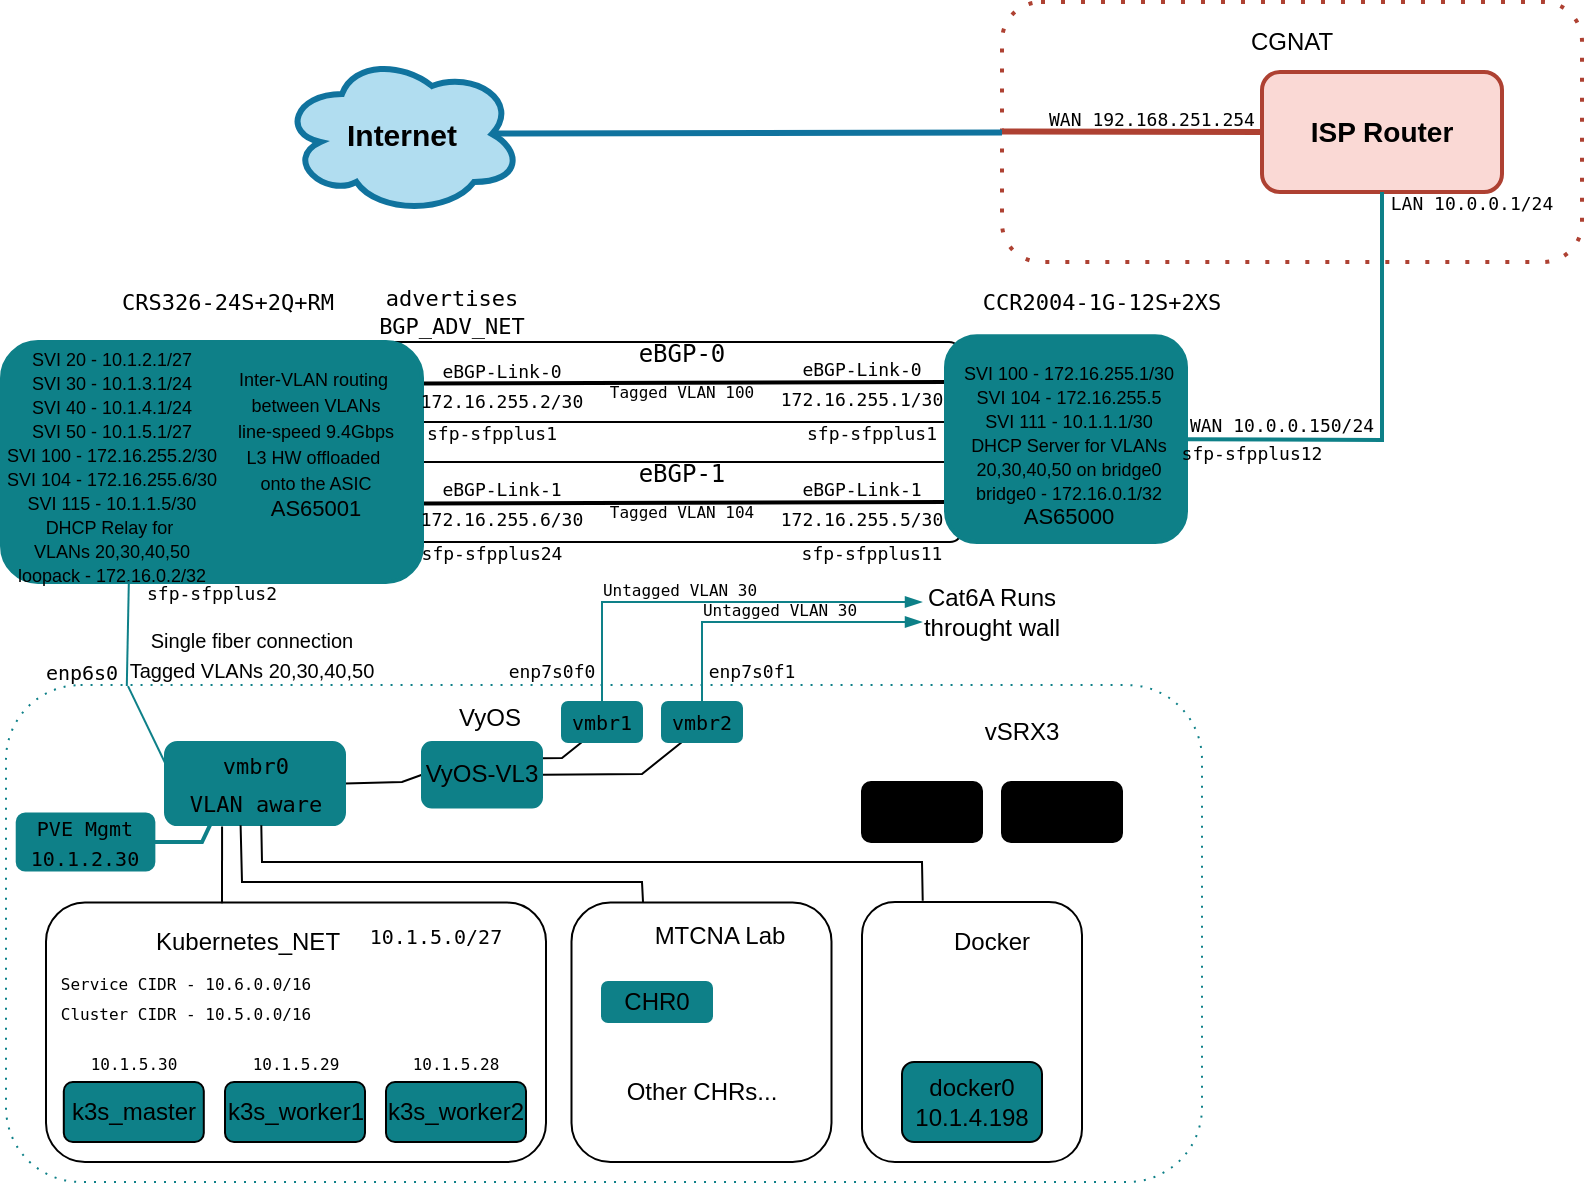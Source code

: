 <mxfile version="28.1.1">
  <diagram name="Page-1" id="laLs3gU-Ayf5YXLH03XQ">
    <mxGraphModel dx="776" dy="1595" grid="1" gridSize="10" guides="0" tooltips="1" connect="1" arrows="1" fold="1" page="1" pageScale="1" pageWidth="850" pageHeight="1100" background="none" math="0" shadow="0">
      <root>
        <mxCell id="0" />
        <mxCell id="1" parent="0" />
        <mxCell id="ZiTYzqAb13dxJsLZ45qU-29" value="" style="rounded=1;whiteSpace=wrap;html=1;fillColor=none;dashed=1;dashPattern=1 4;strokeColor=light-dark(#0E8088,#E57000);strokeWidth=1;" parent="1" vertex="1">
          <mxGeometry x="12" y="321.54" width="598" height="248.46" as="geometry" />
        </mxCell>
        <mxCell id="ewNHrJoe2mIzZIBrIk2k-1" value="" style="rounded=1;whiteSpace=wrap;html=1;fillColor=none;strokeColor=light-dark(#000000,#E00B43);strokeWidth=1;fillStyle=dashed;gradientColor=light-dark(#000000,#99004D);gradientDirection=south;" parent="1" vertex="1">
          <mxGeometry x="199.5" y="150" width="290" height="40" as="geometry" />
        </mxCell>
        <mxCell id="gYZSwurcLsUrWzZZYaKs-4" value="" style="endArrow=none;html=1;rounded=0;exitX=1;exitY=0.5;exitDx=0;exitDy=0;entryX=0;entryY=0.5;entryDx=0;entryDy=0;fillColor=#b0e3e6;strokeColor=light-dark(#000000,#D4006B);strokeWidth=2;" parent="1" edge="1">
          <mxGeometry width="50" height="50" relative="1" as="geometry">
            <mxPoint x="220" y="230.79" as="sourcePoint" />
            <mxPoint x="482" y="230" as="targetPoint" />
          </mxGeometry>
        </mxCell>
        <mxCell id="gYZSwurcLsUrWzZZYaKs-1" value="" style="rounded=1;whiteSpace=wrap;html=1;fillColor=none;strokeColor=light-dark(#000000,#E00B43);strokeWidth=1;fillStyle=dashed;gradientColor=light-dark(#000000,#99004D);gradientDirection=south;" parent="1" vertex="1">
          <mxGeometry x="210" y="210" width="280" height="40" as="geometry" />
        </mxCell>
        <mxCell id="x-1SdIw39Kcp-OfrpAiy-40" value="" style="rounded=1;whiteSpace=wrap;html=1;fillColor=none;strokeColor=light-dark(#000000,#4C0099);" parent="1" vertex="1">
          <mxGeometry x="294.75" y="430.27" width="130" height="129.73" as="geometry" />
        </mxCell>
        <mxCell id="ZiTYzqAb13dxJsLZ45qU-24" value="" style="endArrow=none;html=1;rounded=0;exitX=1;exitY=0.5;exitDx=0;exitDy=0;entryX=0;entryY=0.5;entryDx=0;entryDy=0;fillColor=#b0e3e6;strokeColor=light-dark(#000000,#D4006B);strokeWidth=2;" parent="1" edge="1">
          <mxGeometry width="50" height="50" relative="1" as="geometry">
            <mxPoint x="220" y="170.79" as="sourcePoint" />
            <mxPoint x="482" y="170.0" as="targetPoint" />
          </mxGeometry>
        </mxCell>
        <mxCell id="ZiTYzqAb13dxJsLZ45qU-4" value="" style="rounded=1;whiteSpace=wrap;html=1;fillColor=none;dashed=1;dashPattern=1 4;strokeColor=light-dark(#AE4132,#2020CC);strokeWidth=2;" parent="1" vertex="1">
          <mxGeometry x="510" y="-20" width="290" height="130" as="geometry" />
        </mxCell>
        <mxCell id="ZiTYzqAb13dxJsLZ45qU-1" value="&lt;b&gt;&lt;font style=&quot;font-size: 15px;&quot;&gt;Internet&lt;/font&gt;&lt;/b&gt;" style="ellipse;shape=cloud;whiteSpace=wrap;html=1;fillColor=#b1ddf0;strokeColor=#10739e;strokeWidth=3;" parent="1" vertex="1">
          <mxGeometry x="150" y="6" width="120" height="80" as="geometry" />
        </mxCell>
        <mxCell id="ZiTYzqAb13dxJsLZ45qU-3" value="&lt;b&gt;&lt;font style=&quot;font-size: 14px;&quot;&gt;ISP Router&lt;/font&gt;&lt;/b&gt;" style="rounded=1;whiteSpace=wrap;html=1;fillColor=light-dark(#FAD9D5,#00004F);strokeColor=light-dark(#AE4132,#2020CC);strokeWidth=2;glass=0;" parent="1" vertex="1">
          <mxGeometry x="640" y="15" width="120" height="60" as="geometry" />
        </mxCell>
        <mxCell id="ZiTYzqAb13dxJsLZ45qU-5" value="CGNAT" style="text;html=1;align=center;verticalAlign=middle;whiteSpace=wrap;rounded=0;fillColor=none;strokeColor=none;" parent="1" vertex="1">
          <mxGeometry x="620" y="-20" width="70" height="40" as="geometry" />
        </mxCell>
        <mxCell id="ZiTYzqAb13dxJsLZ45qU-6" value="" style="endArrow=none;html=1;rounded=0;exitX=0.875;exitY=0.5;exitDx=0;exitDy=0;exitPerimeter=0;fillColor=#b1ddf0;strokeColor=#10739e;strokeWidth=3;" parent="1" target="ZiTYzqAb13dxJsLZ45qU-4" edge="1">
          <mxGeometry width="50" height="50" relative="1" as="geometry">
            <mxPoint x="255" y="45.79" as="sourcePoint" />
            <mxPoint x="470" y="95.79" as="targetPoint" />
          </mxGeometry>
        </mxCell>
        <mxCell id="ZiTYzqAb13dxJsLZ45qU-7" value="" style="endArrow=none;html=1;rounded=0;exitX=0.875;exitY=0.5;exitDx=0;exitDy=0;exitPerimeter=0;fillColor=#fad9d5;strokeColor=light-dark(#AE4132,#2020CC);strokeWidth=3;entryX=0;entryY=0.5;entryDx=0;entryDy=0;" parent="1" target="ZiTYzqAb13dxJsLZ45qU-3" edge="1">
          <mxGeometry width="50" height="50" relative="1" as="geometry">
            <mxPoint x="510" y="44.76" as="sourcePoint" />
            <mxPoint x="615" y="44.76" as="targetPoint" />
          </mxGeometry>
        </mxCell>
        <mxCell id="ZiTYzqAb13dxJsLZ45qU-8" value="&lt;pre&gt;&lt;font style=&quot;font-size: 9px;&quot;&gt;WAN 192.168.251.254&lt;/font&gt;&lt;/pre&gt;" style="text;html=1;align=center;verticalAlign=middle;whiteSpace=wrap;rounded=0;" parent="1" vertex="1">
          <mxGeometry x="530" y="30" width="110" height="15" as="geometry" />
        </mxCell>
        <mxCell id="ZiTYzqAb13dxJsLZ45qU-9" value="&lt;pre&gt;&lt;font style=&quot;font-size: 9px;&quot;&gt;LAN 10.0.0.1/24&lt;/font&gt;&lt;/pre&gt;" style="text;html=1;align=center;verticalAlign=middle;whiteSpace=wrap;rounded=0;" parent="1" vertex="1">
          <mxGeometry x="700" y="70" width="90" height="20" as="geometry" />
        </mxCell>
        <mxCell id="ZiTYzqAb13dxJsLZ45qU-10" value="" style="endArrow=none;html=1;rounded=0;fillColor=#b0e3e6;strokeColor=light-dark(#0E8088,#FFFFFF);strokeWidth=2;exitX=1;exitY=0.5;exitDx=0;exitDy=0;entryX=0.5;entryY=1;entryDx=0;entryDy=0;" parent="1" source="ZiTYzqAb13dxJsLZ45qU-11" target="ZiTYzqAb13dxJsLZ45qU-3" edge="1">
          <mxGeometry width="50" height="50" relative="1" as="geometry">
            <mxPoint x="542" y="149.21" as="sourcePoint" />
            <mxPoint x="682" y="45" as="targetPoint" />
            <Array as="points">
              <mxPoint x="700" y="199" />
            </Array>
          </mxGeometry>
        </mxCell>
        <mxCell id="ZiTYzqAb13dxJsLZ45qU-11" value="" style="rounded=1;whiteSpace=wrap;html=1;fillColor=light-dark(#0E8088,#121211);strokeColor=light-dark(#0E8088,#293239);strokeWidth=2;glass=0;" parent="1" vertex="1">
          <mxGeometry x="482" y="147.17" width="120" height="102.83" as="geometry" />
        </mxCell>
        <mxCell id="ZiTYzqAb13dxJsLZ45qU-13" value="&lt;pre&gt;&lt;font style=&quot;font-size: 9px;&quot;&gt;WAN 10.0.0.150/24&lt;/font&gt;&lt;/pre&gt;" style="text;html=1;align=center;verticalAlign=middle;whiteSpace=wrap;rounded=0;fillColor=none;strokeColor=none;" parent="1" vertex="1">
          <mxGeometry x="605" y="186" width="90" height="10" as="geometry" />
        </mxCell>
        <mxCell id="ZiTYzqAb13dxJsLZ45qU-19" value="" style="rounded=1;whiteSpace=wrap;html=1;fillColor=light-dark(#0E8088,#121211);strokeColor=light-dark(#0E8088,#293239);strokeWidth=2;glass=0;" parent="1" vertex="1">
          <mxGeometry x="10" y="150" width="210" height="120" as="geometry" />
        </mxCell>
        <mxCell id="ZiTYzqAb13dxJsLZ45qU-22" value="&lt;div style=&quot;line-height: 100%;&quot;&gt;&lt;div&gt;&lt;font style=&quot;font-size: 9px; line-height: 100%;&quot;&gt;SVI 100 - 172.16.255.1/30&lt;/font&gt;&lt;/div&gt;&lt;div&gt;&lt;font style=&quot;font-size: 9px; line-height: 100%;&quot;&gt;SVI 104 - 172.16.255.5&lt;/font&gt;&lt;/div&gt;&lt;div&gt;&lt;font style=&quot;font-size: 9px; line-height: 100%;&quot;&gt;SVI 111 - 10.1.1.1/30&lt;/font&gt;&lt;/div&gt;&lt;div&gt;&lt;font style=&quot;font-size: 9px; line-height: 100%;&quot;&gt;DHCP Server for VLANs 20,30,40&lt;font&gt;,50 on bridge0&lt;/font&gt;&lt;/font&gt;&lt;/div&gt;&lt;div&gt;&lt;font style=&quot;font-size: 9px; line-height: 100%;&quot;&gt;bridge0 - 172.16.0.1/32&lt;/font&gt;&lt;/div&gt;&lt;div&gt;&lt;font style=&quot;font-size: 11px;&quot;&gt;AS65000&lt;/font&gt;&lt;/div&gt;&lt;/div&gt;" style="text;html=1;align=center;verticalAlign=middle;whiteSpace=wrap;rounded=0;fillColor=none;strokeColor=none;" parent="1" vertex="1">
          <mxGeometry x="477" y="160" width="133" height="80" as="geometry" />
        </mxCell>
        <mxCell id="ZiTYzqAb13dxJsLZ45qU-23" value="&lt;div style=&quot;line-height: 100%;&quot;&gt;&lt;div&gt;&lt;font style=&quot;font-size: 9px; line-height: 100%;&quot;&gt;SVI 20 - 10.1.2.1/27&lt;/font&gt;&lt;/div&gt;&lt;div&gt;&lt;font style=&quot;font-size: 9px; line-height: 100%;&quot;&gt;SVI 30 - 10.1.3.1/24&lt;/font&gt;&lt;/div&gt;&lt;div&gt;&lt;font style=&quot;font-size: 9px; line-height: 100%;&quot;&gt;SVI 40 - 10.1.4.1/24&lt;/font&gt;&lt;/div&gt;&lt;div&gt;&lt;font style=&quot;font-size: 9px; line-height: 100%;&quot;&gt;SVI 50 - 10.1.5.1/27&lt;/font&gt;&lt;/div&gt;&lt;div&gt;&lt;font style=&quot;font-size: 9px; line-height: 100%;&quot;&gt;SVI 100 - 172.16.255.2/30&lt;/font&gt;&lt;/div&gt;&lt;div&gt;&lt;font style=&quot;font-size: 9px; line-height: 100%;&quot;&gt;SVI 104 - 172.16.255.6/30&lt;/font&gt;&lt;/div&gt;&lt;div&gt;&lt;font style=&quot;font-size: 9px; line-height: 100%;&quot;&gt;SVI 115 - 10.1.1.5/30&lt;/font&gt;&lt;/div&gt;&lt;div&gt;&lt;font style=&quot;font-size: 9px; line-height: 100%;&quot;&gt;DHCP Relay for&amp;nbsp;&lt;/font&gt;&lt;/div&gt;&lt;div&gt;&lt;font style=&quot;font-size: 9px; line-height: 100%;&quot;&gt;VLANs 20,30,40,50&lt;/font&gt;&lt;/div&gt;&lt;div&gt;&lt;font style=&quot;font-size: 9px; line-height: 100%;&quot;&gt;loopack - 172.16.0.2/32&lt;/font&gt;&lt;/div&gt;&lt;/div&gt;" style="text;html=1;align=center;verticalAlign=middle;whiteSpace=wrap;rounded=0;fillColor=none;strokeColor=none;" parent="1" vertex="1">
          <mxGeometry x="10" y="150" width="110" height="122.8" as="geometry" />
        </mxCell>
        <mxCell id="ZiTYzqAb13dxJsLZ45qU-28" value="&lt;pre&gt;&lt;font style=&quot;font-size: 8px;&quot;&gt;Tagged VLAN 100&lt;/font&gt;&lt;/pre&gt;" style="text;html=1;align=center;verticalAlign=middle;whiteSpace=wrap;rounded=0;fillColor=none;strokeColor=none;" parent="1" vertex="1">
          <mxGeometry x="310" y="170" width="80" height="8.12" as="geometry" />
        </mxCell>
        <mxCell id="ZiTYzqAb13dxJsLZ45qU-31" value="" style="endArrow=none;html=1;rounded=0;entryX=0.302;entryY=0.997;entryDx=0;entryDy=0;exitX=0.101;exitY=0.002;exitDx=0;exitDy=0;fillColor=#b0e3e6;strokeColor=light-dark(#0E8088,#FFFFFF);strokeWidth=1;exitPerimeter=0;entryPerimeter=0;" parent="1" source="ZiTYzqAb13dxJsLZ45qU-29" target="ZiTYzqAb13dxJsLZ45qU-19" edge="1">
          <mxGeometry width="50" height="50" relative="1" as="geometry">
            <mxPoint x="200" y="400" as="sourcePoint" />
            <mxPoint x="250" y="350" as="targetPoint" />
          </mxGeometry>
        </mxCell>
        <mxCell id="ZiTYzqAb13dxJsLZ45qU-32" value="&lt;div&gt;&lt;font style=&quot;font-size: 10px;&quot;&gt;Single fiber connection&lt;/font&gt;&lt;/div&gt;&lt;div&gt;&lt;font style=&quot;font-size: 10px;&quot;&gt;Tagged VLANs 20,30,40,50&lt;/font&gt;&lt;/div&gt;" style="text;html=1;align=center;verticalAlign=middle;whiteSpace=wrap;rounded=0;fillColor=none;strokeColor=none;" parent="1" vertex="1">
          <mxGeometry x="70" y="290" width="130" height="31.71" as="geometry" />
        </mxCell>
        <mxCell id="ZiTYzqAb13dxJsLZ45qU-34" value="" style="endArrow=none;html=1;rounded=1;entryX=0.102;entryY=0.002;entryDx=0;entryDy=0;exitX=0;exitY=0.25;exitDx=0;exitDy=0;fillColor=#b0e3e6;strokeColor=light-dark(#0E8088,#FFFFFF);endSize=8;strokeWidth=1;entryPerimeter=0;curved=0;" parent="1" source="ZiTYzqAb13dxJsLZ45qU-33" target="ZiTYzqAb13dxJsLZ45qU-29" edge="1">
          <mxGeometry width="50" height="50" relative="1" as="geometry">
            <mxPoint x="192" y="381.54" as="sourcePoint" />
            <mxPoint x="242" y="331.54" as="targetPoint" />
          </mxGeometry>
        </mxCell>
        <mxCell id="ZiTYzqAb13dxJsLZ45qU-35" value="&lt;pre&gt;&lt;font style=&quot;font-size: 10px;&quot;&gt;PVE Mgmt&lt;br&gt;10.1.2.30&lt;/font&gt;&lt;/pre&gt;" style="rounded=1;whiteSpace=wrap;html=1;fillColor=light-dark(#0E8088,#121211);strokeColor=light-dark(#0E8088,#FCA311);glass=0;" parent="1" vertex="1">
          <mxGeometry x="17.36" y="385.77" width="68.82" height="28.46" as="geometry" />
        </mxCell>
        <mxCell id="ZiTYzqAb13dxJsLZ45qU-36" value="" style="endArrow=none;html=1;rounded=0;entryX=0.25;entryY=1;entryDx=0;entryDy=0;exitX=1;exitY=0.5;exitDx=0;exitDy=0;fillColor=#b0e3e6;strokeColor=light-dark(#0E8088,#FFFFFF);strokeWidth=2;curved=0;jumpStyle=none;" parent="1" source="ZiTYzqAb13dxJsLZ45qU-35" target="ZiTYzqAb13dxJsLZ45qU-33" edge="1">
          <mxGeometry width="50" height="50" relative="1" as="geometry">
            <mxPoint x="192" y="381.54" as="sourcePoint" />
            <mxPoint x="242" y="331.54" as="targetPoint" />
            <Array as="points">
              <mxPoint x="110" y="400" />
            </Array>
          </mxGeometry>
        </mxCell>
        <mxCell id="ZiTYzqAb13dxJsLZ45qU-40" value="&lt;pre&gt;&lt;font style=&quot;font-size: 10px;&quot;&gt;enp6s0&lt;/font&gt;&lt;/pre&gt;" style="text;html=1;align=center;verticalAlign=middle;whiteSpace=wrap;rounded=0;fillColor=none;strokeColor=none;" parent="1" vertex="1">
          <mxGeometry x="30" y="310" width="40" height="10.46" as="geometry" />
        </mxCell>
        <mxCell id="ZiTYzqAb13dxJsLZ45qU-41" value="&lt;div style=&quot;line-height: 10%;&quot;&gt;&lt;pre&gt;&lt;font style=&quot;font-size: 9px;&quot;&gt;enp7s0f0&lt;/font&gt;&lt;/pre&gt;&lt;/div&gt;" style="text;html=1;align=center;verticalAlign=middle;whiteSpace=wrap;rounded=0;perimeterSpacing=0;fillColor=none;strokeColor=none;" parent="1" vertex="1">
          <mxGeometry x="260" y="310" width="50" height="10" as="geometry" />
        </mxCell>
        <mxCell id="ZiTYzqAb13dxJsLZ45qU-42" value="" style="endArrow=blockThin;html=1;rounded=0;exitX=0.5;exitY=0;exitDx=0;exitDy=0;startArrow=none;startFill=0;endFill=1;strokeWidth=1;fillColor=#b0e3e6;strokeColor=light-dark(#0E8088,#FFFFFF);" parent="1" source="x-1SdIw39Kcp-OfrpAiy-9" edge="1">
          <mxGeometry width="50" height="50" relative="1" as="geometry">
            <mxPoint x="407.984" y="311.503" as="sourcePoint" />
            <mxPoint x="470" y="280" as="targetPoint" />
            <Array as="points">
              <mxPoint x="310" y="280" />
            </Array>
          </mxGeometry>
        </mxCell>
        <mxCell id="ZiTYzqAb13dxJsLZ45qU-43" value="&lt;pre&gt;&lt;font style=&quot;font-size: 8px;&quot;&gt;Untagged VLAN 30&lt;/font&gt;&lt;/pre&gt;" style="text;html=1;align=center;verticalAlign=middle;whiteSpace=wrap;rounded=0;fillColor=none;strokeColor=none;" parent="1" vertex="1">
          <mxGeometry x="310" y="268" width="78" height="10" as="geometry" />
        </mxCell>
        <mxCell id="ZiTYzqAb13dxJsLZ45qU-51" value="&lt;pre&gt;&lt;font style=&quot;font-size: 9px;&quot;&gt;eBGP-Link-0&lt;br&gt;172.16.255.2/30&lt;/font&gt;&lt;/pre&gt;" style="text;html=1;align=center;verticalAlign=middle;whiteSpace=wrap;rounded=0;fillColor=none;strokeColor=none;" parent="1" vertex="1">
          <mxGeometry x="220" y="160.79" width="80" height="20" as="geometry" />
        </mxCell>
        <mxCell id="ZiTYzqAb13dxJsLZ45qU-52" value="&lt;pre&gt;&lt;font style=&quot;font-size: 9px;&quot;&gt;eBGP-Link-0&lt;br&gt;172.16.255.1/30&lt;/font&gt;&lt;/pre&gt;" style="text;html=1;align=center;verticalAlign=middle;whiteSpace=wrap;rounded=0;fillColor=none;strokeColor=none;" parent="1" vertex="1">
          <mxGeometry x="400" y="160" width="80" height="20" as="geometry" />
        </mxCell>
        <mxCell id="x-1SdIw39Kcp-OfrpAiy-1" value="" style="edgeStyle=orthogonalEdgeStyle;rounded=0;orthogonalLoop=1;jettySize=auto;html=1;" parent="1" edge="1">
          <mxGeometry relative="1" as="geometry">
            <mxPoint x="380" y="427.5" as="targetPoint" />
          </mxGeometry>
        </mxCell>
        <mxCell id="x-1SdIw39Kcp-OfrpAiy-5" value="" style="rounded=1;whiteSpace=wrap;html=1;fillColor=none;strokeColor=light-dark(#000000,#326CE5);" parent="1" vertex="1">
          <mxGeometry x="32" y="430.27" width="250" height="129.73" as="geometry" />
        </mxCell>
        <mxCell id="x-1SdIw39Kcp-OfrpAiy-6" value="Kubernetes_NET" style="text;html=1;align=center;verticalAlign=middle;whiteSpace=wrap;rounded=0;" parent="1" vertex="1">
          <mxGeometry x="88.39" y="440.27" width="90" height="20" as="geometry" />
        </mxCell>
        <mxCell id="x-1SdIw39Kcp-OfrpAiy-12" value="" style="shape=image;imageAspect=0;aspect=fixed;verticalLabelPosition=bottom;verticalAlign=top;image=https://upload.wikimedia.org/wikipedia/commons/thumb/3/39/Kubernetes_logo_without_workmark.svg/500px-Kubernetes_logo_without_workmark.svg.png;" parent="1" vertex="1">
          <mxGeometry x="65.61" y="440.27" width="20.57" height="20" as="geometry" />
        </mxCell>
        <mxCell id="x-1SdIw39Kcp-OfrpAiy-13" value="&lt;div style=&quot;line-height: 0%;&quot;&gt;&lt;div&gt;&lt;pre&gt;&lt;div&gt;&lt;p&gt;&lt;font style=&quot;font-size: 9px;&quot; face=&quot;Helvetica&quot;&gt;Inter-VLAN routing &lt;/font&gt;&lt;/p&gt;&lt;p&gt;&lt;font style=&quot;font-size: 9px;&quot; face=&quot;Helvetica&quot;&gt;between VLANs&lt;/font&gt;&lt;/p&gt;&lt;p&gt;&lt;font style=&quot;font-size: 9px;&quot; face=&quot;Helvetica&quot;&gt;line-speed 9.4Gbps&lt;/font&gt;&lt;/p&gt;&lt;p&gt;&lt;font style=&quot;font-size: 9px;&quot; face=&quot;Helvetica&quot;&gt;L3 HW offloaded &lt;/font&gt;&lt;/p&gt;&lt;p&gt;&lt;font style=&quot;font-size: 9px;&quot; face=&quot;Helvetica&quot;&gt;onto the ASIC&lt;/font&gt;&lt;/p&gt;&lt;p&gt;&lt;font style=&quot;font-size: 11px;&quot; face=&quot;Helvetica&quot;&gt;AS65001&lt;/font&gt;&lt;/p&gt;&lt;/div&gt;&lt;/pre&gt;&lt;/div&gt;&lt;/div&gt;" style="text;html=1;align=center;verticalAlign=middle;whiteSpace=wrap;rounded=0;" parent="1" vertex="1">
          <mxGeometry x="112" y="154.54" width="110" height="90" as="geometry" />
        </mxCell>
        <mxCell id="x-1SdIw39Kcp-OfrpAiy-14" value="&lt;pre&gt;&lt;font style=&quot;font-size: 8px;&quot;&gt;Service CIDR - 10.6.0.0/16&lt;/font&gt;&lt;/pre&gt;" style="text;html=1;align=center;verticalAlign=middle;whiteSpace=wrap;rounded=0;" parent="1" vertex="1">
          <mxGeometry x="37" y="465.27" width="130" height="10" as="geometry" />
        </mxCell>
        <mxCell id="x-1SdIw39Kcp-OfrpAiy-15" value="&lt;pre&gt;&lt;font style=&quot;font-size: 8px;&quot;&gt;Cluster CIDR - 10.5.0.0/16&lt;/font&gt;&lt;/pre&gt;" style="text;html=1;align=center;verticalAlign=middle;whiteSpace=wrap;rounded=0;" parent="1" vertex="1">
          <mxGeometry x="37" y="480.27" width="130" height="10" as="geometry" />
        </mxCell>
        <mxCell id="x-1SdIw39Kcp-OfrpAiy-17" value="&lt;div&gt;k3s_worker1&lt;/div&gt;" style="rounded=1;whiteSpace=wrap;html=1;fillColor=light-dark(#0E8088,#242423);strokeColor=light-dark(#000000,#326CE5);" parent="1" vertex="1">
          <mxGeometry x="121.5" y="520" width="70" height="30" as="geometry" />
        </mxCell>
        <mxCell id="x-1SdIw39Kcp-OfrpAiy-23" value="&lt;pre&gt;&lt;font style=&quot;font-size: 10px;&quot;&gt;10.1.5.0/27&lt;/font&gt;&lt;/pre&gt;" style="text;html=1;align=center;verticalAlign=middle;whiteSpace=wrap;rounded=0;" parent="1" vertex="1">
          <mxGeometry x="192" y="442.27" width="70" height="10" as="geometry" />
        </mxCell>
        <mxCell id="x-1SdIw39Kcp-OfrpAiy-28" value="CHR0" style="rounded=1;whiteSpace=wrap;html=1;fillColor=light-dark(#0E8088,#121211);strokeColor=light-dark(#0E8088,#293239);" parent="1" vertex="1">
          <mxGeometry x="310" y="470.0" width="55" height="20" as="geometry" />
        </mxCell>
        <mxCell id="x-1SdIw39Kcp-OfrpAiy-31" value="&lt;pre&gt;&lt;font style=&quot;font-size: 8px;&quot;&gt;10.1.5.28&lt;/font&gt;&lt;/pre&gt;" style="text;html=1;align=center;verticalAlign=middle;whiteSpace=wrap;rounded=0;" parent="1" vertex="1">
          <mxGeometry x="212" y="500" width="50" height="20" as="geometry" />
        </mxCell>
        <mxCell id="x-1SdIw39Kcp-OfrpAiy-32" value="&lt;div&gt;k3s_worker2&lt;/div&gt;" style="rounded=1;whiteSpace=wrap;html=1;fillColor=light-dark(#0E8088,#242423);strokeColor=light-dark(#000000,#326CE5);" parent="1" vertex="1">
          <mxGeometry x="202" y="520" width="70" height="30" as="geometry" />
        </mxCell>
        <mxCell id="x-1SdIw39Kcp-OfrpAiy-33" value="&lt;pre&gt;&lt;font style=&quot;font-size: 8px;&quot;&gt;10.1.5.29&lt;/font&gt;&lt;/pre&gt;" style="text;html=1;align=center;verticalAlign=middle;whiteSpace=wrap;rounded=0;" parent="1" vertex="1">
          <mxGeometry x="131.5" y="500" width="50" height="20" as="geometry" />
        </mxCell>
        <mxCell id="x-1SdIw39Kcp-OfrpAiy-34" value="&lt;pre&gt;&lt;font style=&quot;font-size: 8px;&quot;&gt;10.1.5.30&lt;/font&gt;&lt;/pre&gt;" style="text;html=1;align=center;verticalAlign=middle;whiteSpace=wrap;rounded=0;" parent="1" vertex="1">
          <mxGeometry x="50.9" y="500" width="50" height="20" as="geometry" />
        </mxCell>
        <mxCell id="x-1SdIw39Kcp-OfrpAiy-35" value="&lt;div&gt;k3s_master&lt;/div&gt;" style="rounded=1;whiteSpace=wrap;html=1;fillColor=light-dark(#0E8088,#242423);strokeColor=light-dark(#000000,#326CE5);" parent="1" vertex="1">
          <mxGeometry x="40.9" y="520" width="70" height="30" as="geometry" />
        </mxCell>
        <mxCell id="x-1SdIw39Kcp-OfrpAiy-41" value="" style="shape=image;imageAspect=0;aspect=fixed;verticalLabelPosition=bottom;verticalAlign=top;image=https://merch.mikrotik.com/cdn/shop/files/512.png?v=1657867177&amp;width=500;" parent="1" vertex="1">
          <mxGeometry x="310" y="434" width="24.36" height="24.36" as="geometry" />
        </mxCell>
        <UserObject label="MTCNA Lab" link="https://github.com/andreansx/networking-lab/projects" id="x-1SdIw39Kcp-OfrpAiy-42">
          <mxCell style="text;html=1;align=center;verticalAlign=middle;whiteSpace=wrap;rounded=0;" parent="1" vertex="1">
            <mxGeometry x="334.36" y="437.16" width="70" height="20" as="geometry" />
          </mxCell>
        </UserObject>
        <mxCell id="x-1SdIw39Kcp-OfrpAiy-57" value="&lt;pre&gt;eBGP-0&lt;/pre&gt;" style="text;html=1;align=center;verticalAlign=middle;whiteSpace=wrap;rounded=0;" parent="1" vertex="1">
          <mxGeometry x="320" y="150" width="60" height="12.81" as="geometry" />
        </mxCell>
        <mxCell id="x-1SdIw39Kcp-OfrpAiy-58" value="" style="shape=image;imageAspect=0;aspect=fixed;verticalLabelPosition=bottom;verticalAlign=top;image=https://vates.tech/blog/content/images/2024/07/logo-vyos.png;" parent="1" vertex="1">
          <mxGeometry x="214" y="328" width="20" height="20" as="geometry" />
        </mxCell>
        <mxCell id="x-1SdIw39Kcp-OfrpAiy-59" value="VyOS" style="text;html=1;align=center;verticalAlign=middle;whiteSpace=wrap;rounded=0;" parent="1" vertex="1">
          <mxGeometry x="234" y="328" width="40" height="20" as="geometry" />
        </mxCell>
        <mxCell id="AWJidO-NB3qhizr0PGaM-2" value="" style="shape=image;imageAspect=0;aspect=fixed;verticalLabelPosition=bottom;verticalAlign=top;image=https://juniper-prod.scene7.com/is/image/junipernetworks/junos-os?fmt=png8-alpha&amp;network=on&amp;wid=500&amp;dpr=off;movable=1;resizable=1;rotatable=1;deletable=1;editable=1;locked=0;connectable=1;" parent="1" vertex="1">
          <mxGeometry x="470" y="335" width="33.33" height="20" as="geometry" />
        </mxCell>
        <mxCell id="AWJidO-NB3qhizr0PGaM-3" value="vSRX3" style="text;html=1;align=center;verticalAlign=middle;whiteSpace=wrap;rounded=0;" parent="1" vertex="1">
          <mxGeometry x="500" y="330" width="40" height="30" as="geometry" />
        </mxCell>
        <mxCell id="AWJidO-NB3qhizr0PGaM-4" value="&lt;pre&gt;vSRX3-0&lt;/pre&gt;" style="rounded=1;whiteSpace=wrap;html=1;strokeColor=light-dark(#000000,#84B135);fillColor=light-dark(#000000,#202B0D);" parent="1" vertex="1">
          <mxGeometry x="440" y="370" width="60" height="30" as="geometry" />
        </mxCell>
        <mxCell id="AWJidO-NB3qhizr0PGaM-5" value="&lt;pre&gt;vSRX3-1&lt;/pre&gt;" style="rounded=1;whiteSpace=wrap;html=1;strokeColor=light-dark(#000000,#84B135);fillColor=light-dark(#000000,#202B0D);" parent="1" vertex="1">
          <mxGeometry x="510" y="370" width="60" height="30" as="geometry" />
        </mxCell>
        <mxCell id="AWJidO-NB3qhizr0PGaM-8" value="Other CHRs..." style="text;html=1;align=center;verticalAlign=middle;whiteSpace=wrap;rounded=0;" parent="1" vertex="1">
          <mxGeometry x="320" y="510" width="80" height="30" as="geometry" />
        </mxCell>
        <mxCell id="gYZSwurcLsUrWzZZYaKs-2" value="&lt;pre&gt;eBGP-1&lt;/pre&gt;" style="text;html=1;align=center;verticalAlign=middle;whiteSpace=wrap;rounded=0;" parent="1" vertex="1">
          <mxGeometry x="320" y="210" width="60" height="12.81" as="geometry" />
        </mxCell>
        <mxCell id="gYZSwurcLsUrWzZZYaKs-5" value="&lt;pre&gt;&lt;font style=&quot;font-size: 9px;&quot;&gt;eBGP-Link-1&lt;br&gt;172.16.255.5/30&lt;/font&gt;&lt;/pre&gt;" style="text;html=1;align=center;verticalAlign=middle;whiteSpace=wrap;rounded=0;fillColor=none;strokeColor=none;" parent="1" vertex="1">
          <mxGeometry x="400" y="220" width="80" height="20" as="geometry" />
        </mxCell>
        <mxCell id="gYZSwurcLsUrWzZZYaKs-6" value="&lt;pre&gt;&lt;font style=&quot;font-size: 9px;&quot;&gt;eBGP-Link-1&lt;br&gt;172.16.255.6/30&lt;/font&gt;&lt;/pre&gt;" style="text;html=1;align=center;verticalAlign=middle;whiteSpace=wrap;rounded=0;fillColor=none;strokeColor=none;" parent="1" vertex="1">
          <mxGeometry x="220" y="220" width="80" height="20" as="geometry" />
        </mxCell>
        <mxCell id="gYZSwurcLsUrWzZZYaKs-7" value="&lt;pre&gt;&lt;font style=&quot;font-size: 8px;&quot;&gt;Tagged VLAN 104&lt;/font&gt;&lt;/pre&gt;" style="text;html=1;align=center;verticalAlign=middle;whiteSpace=wrap;rounded=0;fillColor=none;strokeColor=none;" parent="1" vertex="1">
          <mxGeometry x="310" y="230" width="80" height="8.12" as="geometry" />
        </mxCell>
        <mxCell id="gYZSwurcLsUrWzZZYaKs-11" value="" style="endArrow=none;html=1;rounded=0;exitX=1;exitY=0.25;exitDx=0;exitDy=0;entryX=0.25;entryY=1;entryDx=0;entryDy=0;" parent="1" source="gYZSwurcLsUrWzZZYaKs-9" target="x-1SdIw39Kcp-OfrpAiy-9" edge="1">
          <mxGeometry width="50" height="50" relative="1" as="geometry">
            <mxPoint x="280" y="400" as="sourcePoint" />
            <mxPoint x="330" y="350" as="targetPoint" />
            <Array as="points">
              <mxPoint x="290" y="358" />
            </Array>
          </mxGeometry>
        </mxCell>
        <mxCell id="gYZSwurcLsUrWzZZYaKs-12" value="" style="endArrow=none;html=1;rounded=0;entryX=0.25;entryY=1;entryDx=0;entryDy=0;exitX=1;exitY=0.5;exitDx=0;exitDy=0;" parent="1" source="gYZSwurcLsUrWzZZYaKs-9" target="gYZSwurcLsUrWzZZYaKs-10" edge="1">
          <mxGeometry width="50" height="50" relative="1" as="geometry">
            <mxPoint x="280" y="400" as="sourcePoint" />
            <mxPoint x="330" y="350" as="targetPoint" />
            <Array as="points">
              <mxPoint x="330" y="366" />
            </Array>
          </mxGeometry>
        </mxCell>
        <mxCell id="gYZSwurcLsUrWzZZYaKs-13" value="" style="endArrow=blockThin;html=1;rounded=0;exitX=0.5;exitY=0;exitDx=0;exitDy=0;startArrow=none;startFill=0;endFill=1;strokeWidth=1;fillColor=#b0e3e6;strokeColor=light-dark(#0E8088,#FFFFFF);" parent="1" source="gYZSwurcLsUrWzZZYaKs-10" edge="1">
          <mxGeometry width="50" height="50" relative="1" as="geometry">
            <mxPoint x="310" y="340" as="sourcePoint" />
            <mxPoint x="470" y="290" as="targetPoint" />
            <Array as="points">
              <mxPoint x="360" y="290" />
            </Array>
          </mxGeometry>
        </mxCell>
        <mxCell id="gYZSwurcLsUrWzZZYaKs-14" value="&lt;pre&gt;&lt;font style=&quot;font-size: 8px;&quot;&gt;Untagged VLAN 30&lt;/font&gt;&lt;/pre&gt;" style="text;html=1;align=center;verticalAlign=middle;whiteSpace=wrap;rounded=0;fillColor=none;strokeColor=none;" parent="1" vertex="1">
          <mxGeometry x="360" y="278" width="78" height="10" as="geometry" />
        </mxCell>
        <mxCell id="gYZSwurcLsUrWzZZYaKs-15" value="&lt;div style=&quot;line-height: 10%;&quot;&gt;&lt;pre&gt;&lt;font style=&quot;font-size: 9px;&quot;&gt;enp7s0f1&lt;/font&gt;&lt;/pre&gt;&lt;/div&gt;" style="text;html=1;align=center;verticalAlign=middle;whiteSpace=wrap;rounded=0;perimeterSpacing=0;fillColor=none;strokeColor=none;" parent="1" vertex="1">
          <mxGeometry x="360" y="310" width="50" height="10" as="geometry" />
        </mxCell>
        <mxCell id="gYZSwurcLsUrWzZZYaKs-16" value="" style="endArrow=none;html=1;rounded=0;exitX=1;exitY=0.5;exitDx=0;exitDy=0;entryX=0;entryY=0.5;entryDx=0;entryDy=0;" parent="1" source="ZiTYzqAb13dxJsLZ45qU-33" target="gYZSwurcLsUrWzZZYaKs-9" edge="1">
          <mxGeometry width="50" height="50" relative="1" as="geometry">
            <mxPoint x="210" y="340" as="sourcePoint" />
            <mxPoint x="260" y="290" as="targetPoint" />
            <Array as="points">
              <mxPoint x="210" y="370" />
            </Array>
          </mxGeometry>
        </mxCell>
        <mxCell id="ZiTYzqAb13dxJsLZ45qU-33" value="&lt;div style=&quot;line-height: 50%;&quot;&gt;&lt;pre&gt;&lt;font style=&quot;font-size: 11px; line-height: 50%;&quot;&gt;vmbr0&lt;/font&gt;&lt;/pre&gt;&lt;pre&gt;&lt;font style=&quot;font-size: 11px; line-height: 50%;&quot;&gt;VLAN aware&lt;/font&gt;&lt;/pre&gt;&lt;/div&gt;" style="rounded=1;whiteSpace=wrap;html=1;fillColor=light-dark(#0E8088,#121211);strokeColor=light-dark(#0E8088,#E57000);glass=0;" parent="1" vertex="1">
          <mxGeometry x="91.5" y="350" width="90" height="41.54" as="geometry" />
        </mxCell>
        <mxCell id="x-1SdIw39Kcp-OfrpAiy-9" value="&lt;div style=&quot;line-height: 10%;&quot;&gt;&lt;pre&gt;&lt;font style=&quot;font-size: 10px; line-height: 10%;&quot;&gt;vmbr1&lt;/font&gt;&lt;/pre&gt;&lt;/div&gt;" style="rounded=1;whiteSpace=wrap;html=1;fillColor=light-dark(#0E8088,#121211);strokeColor=light-dark(#0E8088,#FCA311);glass=0;" parent="1" vertex="1">
          <mxGeometry x="290" y="330" width="40" height="20" as="geometry" />
        </mxCell>
        <mxCell id="gYZSwurcLsUrWzZZYaKs-9" value="VyOS-VL3" style="rounded=1;whiteSpace=wrap;html=1;strokeColor=light-dark(#0E8088,#FC5914);fillColor=light-dark(#0E8088,#301104);" parent="1" vertex="1">
          <mxGeometry x="220" y="350" width="60" height="32.69" as="geometry" />
        </mxCell>
        <mxCell id="gYZSwurcLsUrWzZZYaKs-10" value="&lt;div style=&quot;line-height: 10%;&quot;&gt;&lt;pre&gt;&lt;font style=&quot;font-size: 10px; line-height: 10%;&quot;&gt;vmbr2&lt;/font&gt;&lt;/pre&gt;&lt;/div&gt;" style="rounded=1;whiteSpace=wrap;html=1;fillColor=light-dark(#0E8088,#121211);strokeColor=light-dark(#0E8088,#FCA311);glass=0;" parent="1" vertex="1">
          <mxGeometry x="340" y="330" width="40" height="20" as="geometry" />
        </mxCell>
        <mxCell id="gYZSwurcLsUrWzZZYaKs-17" value="Cat6A Runs throught wall" style="text;html=1;align=center;verticalAlign=middle;whiteSpace=wrap;rounded=0;" parent="1" vertex="1">
          <mxGeometry x="460" y="270" width="90" height="30" as="geometry" />
        </mxCell>
        <mxCell id="gYZSwurcLsUrWzZZYaKs-18" value="" style="shape=image;imageAspect=0;aspect=fixed;verticalLabelPosition=bottom;verticalAlign=top;image=https://merch.mikrotik.com/cdn/shop/files/512.png?v=1657867177&amp;width=500;" parent="1" vertex="1">
          <mxGeometry x="40" y="120" width="24.36" height="24.36" as="geometry" />
        </mxCell>
        <mxCell id="gYZSwurcLsUrWzZZYaKs-19" value="&lt;pre&gt;&lt;font style=&quot;font-size: 11px;&quot;&gt;CRS326-24S+2Q+RM&lt;/font&gt;&lt;/pre&gt;" style="text;html=1;align=center;verticalAlign=middle;whiteSpace=wrap;rounded=0;" parent="1" vertex="1">
          <mxGeometry x="68" y="120" width="110" height="20" as="geometry" />
        </mxCell>
        <mxCell id="gYZSwurcLsUrWzZZYaKs-20" value="" style="shape=image;imageAspect=0;aspect=fixed;verticalLabelPosition=bottom;verticalAlign=top;image=https://merch.mikrotik.com/cdn/shop/files/512.png?v=1657867177&amp;width=500;" parent="1" vertex="1">
          <mxGeometry x="470" y="120" width="24.36" height="24.36" as="geometry" />
        </mxCell>
        <mxCell id="gYZSwurcLsUrWzZZYaKs-21" value="&lt;pre&gt;&lt;font style=&quot;font-size: 11px;&quot;&gt;CCR2004-1G-12S+2XS&lt;/font&gt;&lt;/pre&gt;" style="text;html=1;align=center;verticalAlign=middle;whiteSpace=wrap;rounded=0;" parent="1" vertex="1">
          <mxGeometry x="500" y="120" width="120" height="20" as="geometry" />
        </mxCell>
        <mxCell id="gYZSwurcLsUrWzZZYaKs-22" value="" style="rounded=1;whiteSpace=wrap;html=1;fillColor=none;strokeColor=light-dark(#000000,#2496ED);" parent="1" vertex="1">
          <mxGeometry x="440" y="430" width="110" height="130" as="geometry" />
        </mxCell>
        <mxCell id="gYZSwurcLsUrWzZZYaKs-23" value="" style="shape=image;imageAspect=0;aspect=fixed;verticalLabelPosition=bottom;verticalAlign=top;image=https://cdn-icons-png.flaticon.com/512/919/919853.png;" parent="1" vertex="1">
          <mxGeometry x="460" y="440" width="20" height="20" as="geometry" />
        </mxCell>
        <mxCell id="gYZSwurcLsUrWzZZYaKs-24" value="Docker" style="text;html=1;align=center;verticalAlign=middle;whiteSpace=wrap;rounded=0;" parent="1" vertex="1">
          <mxGeometry x="480" y="440" width="50" height="20" as="geometry" />
        </mxCell>
        <mxCell id="gYZSwurcLsUrWzZZYaKs-25" value="&lt;div&gt;docker0&lt;/div&gt;&lt;div&gt;10.1.4.198&lt;/div&gt;" style="rounded=1;whiteSpace=wrap;html=1;fillColor=light-dark(#0E8088,#1A1A1A);strokeColor=light-dark(#000000,#2496ED);" parent="1" vertex="1">
          <mxGeometry x="460" y="510" width="70" height="40" as="geometry" />
        </mxCell>
        <mxCell id="gYZSwurcLsUrWzZZYaKs-27" value="" style="shape=image;imageAspect=0;aspect=fixed;verticalLabelPosition=bottom;verticalAlign=top;image=https://halny.com/wp-content/uploads/2021/10/cropped-Logotyp_Halny_networks.png;" parent="1" vertex="1">
          <mxGeometry x="550" y="50" width="89.27" height="40" as="geometry" />
        </mxCell>
        <mxCell id="gYZSwurcLsUrWzZZYaKs-29" value="&lt;div style=&quot;line-height: 10%;&quot;&gt;&lt;pre&gt;&lt;font style=&quot;font-size: 11px; line-height: 10%;&quot;&gt;advertises&lt;/font&gt;&lt;/pre&gt;&lt;pre&gt;&lt;font style=&quot;font-size: 11px; line-height: 10%; color: light-dark(rgb(0, 0, 0), rgb(255, 255, 255));&quot;&gt;BGP_ADV_NET&lt;/font&gt;&lt;/pre&gt;&lt;/div&gt;" style="text;html=1;align=center;verticalAlign=middle;whiteSpace=wrap;rounded=0;" parent="1" vertex="1">
          <mxGeometry x="190" y="120" width="90" height="30" as="geometry" />
        </mxCell>
        <mxCell id="gYZSwurcLsUrWzZZYaKs-30" value="&lt;pre&gt;&lt;font style=&quot;font-size: 9px;&quot;&gt;sfp-sfpplus2&lt;/font&gt;&lt;/pre&gt;" style="text;html=1;align=center;verticalAlign=middle;whiteSpace=wrap;rounded=0;" parent="1" vertex="1">
          <mxGeometry x="80" y="270" width="70" height="10" as="geometry" />
        </mxCell>
        <mxCell id="gYZSwurcLsUrWzZZYaKs-31" value="&lt;pre&gt;&lt;font style=&quot;font-size: 9px;&quot;&gt;sfp-sfpplus1&lt;/font&gt;&lt;/pre&gt;" style="text;html=1;align=center;verticalAlign=middle;whiteSpace=wrap;rounded=0;" parent="1" vertex="1">
          <mxGeometry x="220" y="190" width="70" height="10" as="geometry" />
        </mxCell>
        <mxCell id="gYZSwurcLsUrWzZZYaKs-32" value="&lt;pre&gt;&lt;font style=&quot;font-size: 9px;&quot;&gt;sfp-sfpplus1&lt;/font&gt;&lt;/pre&gt;" style="text;html=1;align=center;verticalAlign=middle;whiteSpace=wrap;rounded=0;" parent="1" vertex="1">
          <mxGeometry x="410" y="190" width="70" height="10" as="geometry" />
        </mxCell>
        <mxCell id="gYZSwurcLsUrWzZZYaKs-33" value="&lt;pre&gt;&lt;font style=&quot;font-size: 9px;&quot;&gt;sfp-sfpplus24&lt;/font&gt;&lt;/pre&gt;" style="text;html=1;align=center;verticalAlign=middle;whiteSpace=wrap;rounded=0;" parent="1" vertex="1">
          <mxGeometry x="220" y="250" width="70" height="10" as="geometry" />
        </mxCell>
        <mxCell id="gYZSwurcLsUrWzZZYaKs-34" value="&lt;pre&gt;&lt;font style=&quot;font-size: 9px;&quot;&gt;sfp-sfpplus11&lt;/font&gt;&lt;/pre&gt;" style="text;html=1;align=center;verticalAlign=middle;whiteSpace=wrap;rounded=0;" parent="1" vertex="1">
          <mxGeometry x="410" y="250" width="70" height="10" as="geometry" />
        </mxCell>
        <mxCell id="gYZSwurcLsUrWzZZYaKs-35" value="&lt;pre&gt;&lt;font style=&quot;font-size: 9px;&quot;&gt;sfp-sfpplus12&lt;/font&gt;&lt;/pre&gt;" style="text;html=1;align=center;verticalAlign=middle;whiteSpace=wrap;rounded=0;" parent="1" vertex="1">
          <mxGeometry x="600" y="200" width="70" height="10" as="geometry" />
        </mxCell>
        <mxCell id="Vor7nSiFzFkYHltCy8Pq-3" value="" style="shape=image;imageAspect=0;aspect=fixed;verticalLabelPosition=bottom;verticalAlign=top;image=https://www.politechnet.pl/wp-content/uploads/proxmox-logo-stacked-inverted-color-png.webp;imageBackground=none;" parent="1" vertex="1">
          <mxGeometry x="20" y="330" width="50" height="50" as="geometry" />
        </mxCell>
        <mxCell id="gYZSwurcLsUrWzZZYaKs-36" value="" style="endArrow=none;html=1;rounded=0;exitX=0.352;exitY=0.003;exitDx=0;exitDy=0;exitPerimeter=0;entryX=0.317;entryY=1.016;entryDx=0;entryDy=0;entryPerimeter=0;strokeColor=light-dark(#000000,#326CE5);" parent="1" source="x-1SdIw39Kcp-OfrpAiy-5" target="ZiTYzqAb13dxJsLZ45qU-33" edge="1">
          <mxGeometry width="50" height="50" relative="1" as="geometry">
            <mxPoint x="140" y="440" as="sourcePoint" />
            <mxPoint x="190" y="390" as="targetPoint" />
          </mxGeometry>
        </mxCell>
        <mxCell id="gYZSwurcLsUrWzZZYaKs-37" value="" style="endArrow=none;html=1;rounded=0;exitX=0.42;exitY=1.003;exitDx=0;exitDy=0;exitPerimeter=0;entryX=0.275;entryY=-0.002;entryDx=0;entryDy=0;entryPerimeter=0;" parent="1" source="ZiTYzqAb13dxJsLZ45qU-33" target="x-1SdIw39Kcp-OfrpAiy-40" edge="1">
          <mxGeometry width="50" height="50" relative="1" as="geometry">
            <mxPoint x="150" y="440" as="sourcePoint" />
            <mxPoint x="200" y="390" as="targetPoint" />
            <Array as="points">
              <mxPoint x="130" y="420" />
              <mxPoint x="330" y="420" />
            </Array>
          </mxGeometry>
        </mxCell>
        <mxCell id="gYZSwurcLsUrWzZZYaKs-38" value="" style="endArrow=none;html=1;rounded=0;exitX=0.535;exitY=1.003;exitDx=0;exitDy=0;exitPerimeter=0;entryX=0.276;entryY=-0.005;entryDx=0;entryDy=0;entryPerimeter=0;strokeColor=light-dark(#000000,#2496ED);" parent="1" source="ZiTYzqAb13dxJsLZ45qU-33" target="gYZSwurcLsUrWzZZYaKs-22" edge="1">
          <mxGeometry width="50" height="50" relative="1" as="geometry">
            <mxPoint x="190" y="440" as="sourcePoint" />
            <mxPoint x="240" y="390" as="targetPoint" />
            <Array as="points">
              <mxPoint x="140" y="410" />
              <mxPoint x="470" y="410" />
            </Array>
          </mxGeometry>
        </mxCell>
      </root>
    </mxGraphModel>
  </diagram>
</mxfile>
